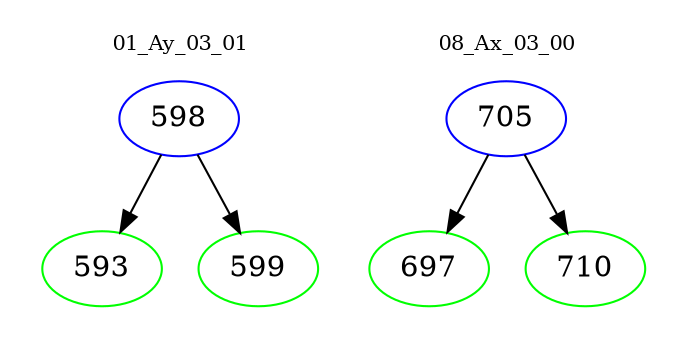 digraph{
subgraph cluster_0 {
color = white
label = "01_Ay_03_01";
fontsize=10;
T0_598 [label="598", color="blue"]
T0_598 -> T0_593 [color="black"]
T0_593 [label="593", color="green"]
T0_598 -> T0_599 [color="black"]
T0_599 [label="599", color="green"]
}
subgraph cluster_1 {
color = white
label = "08_Ax_03_00";
fontsize=10;
T1_705 [label="705", color="blue"]
T1_705 -> T1_697 [color="black"]
T1_697 [label="697", color="green"]
T1_705 -> T1_710 [color="black"]
T1_710 [label="710", color="green"]
}
}
